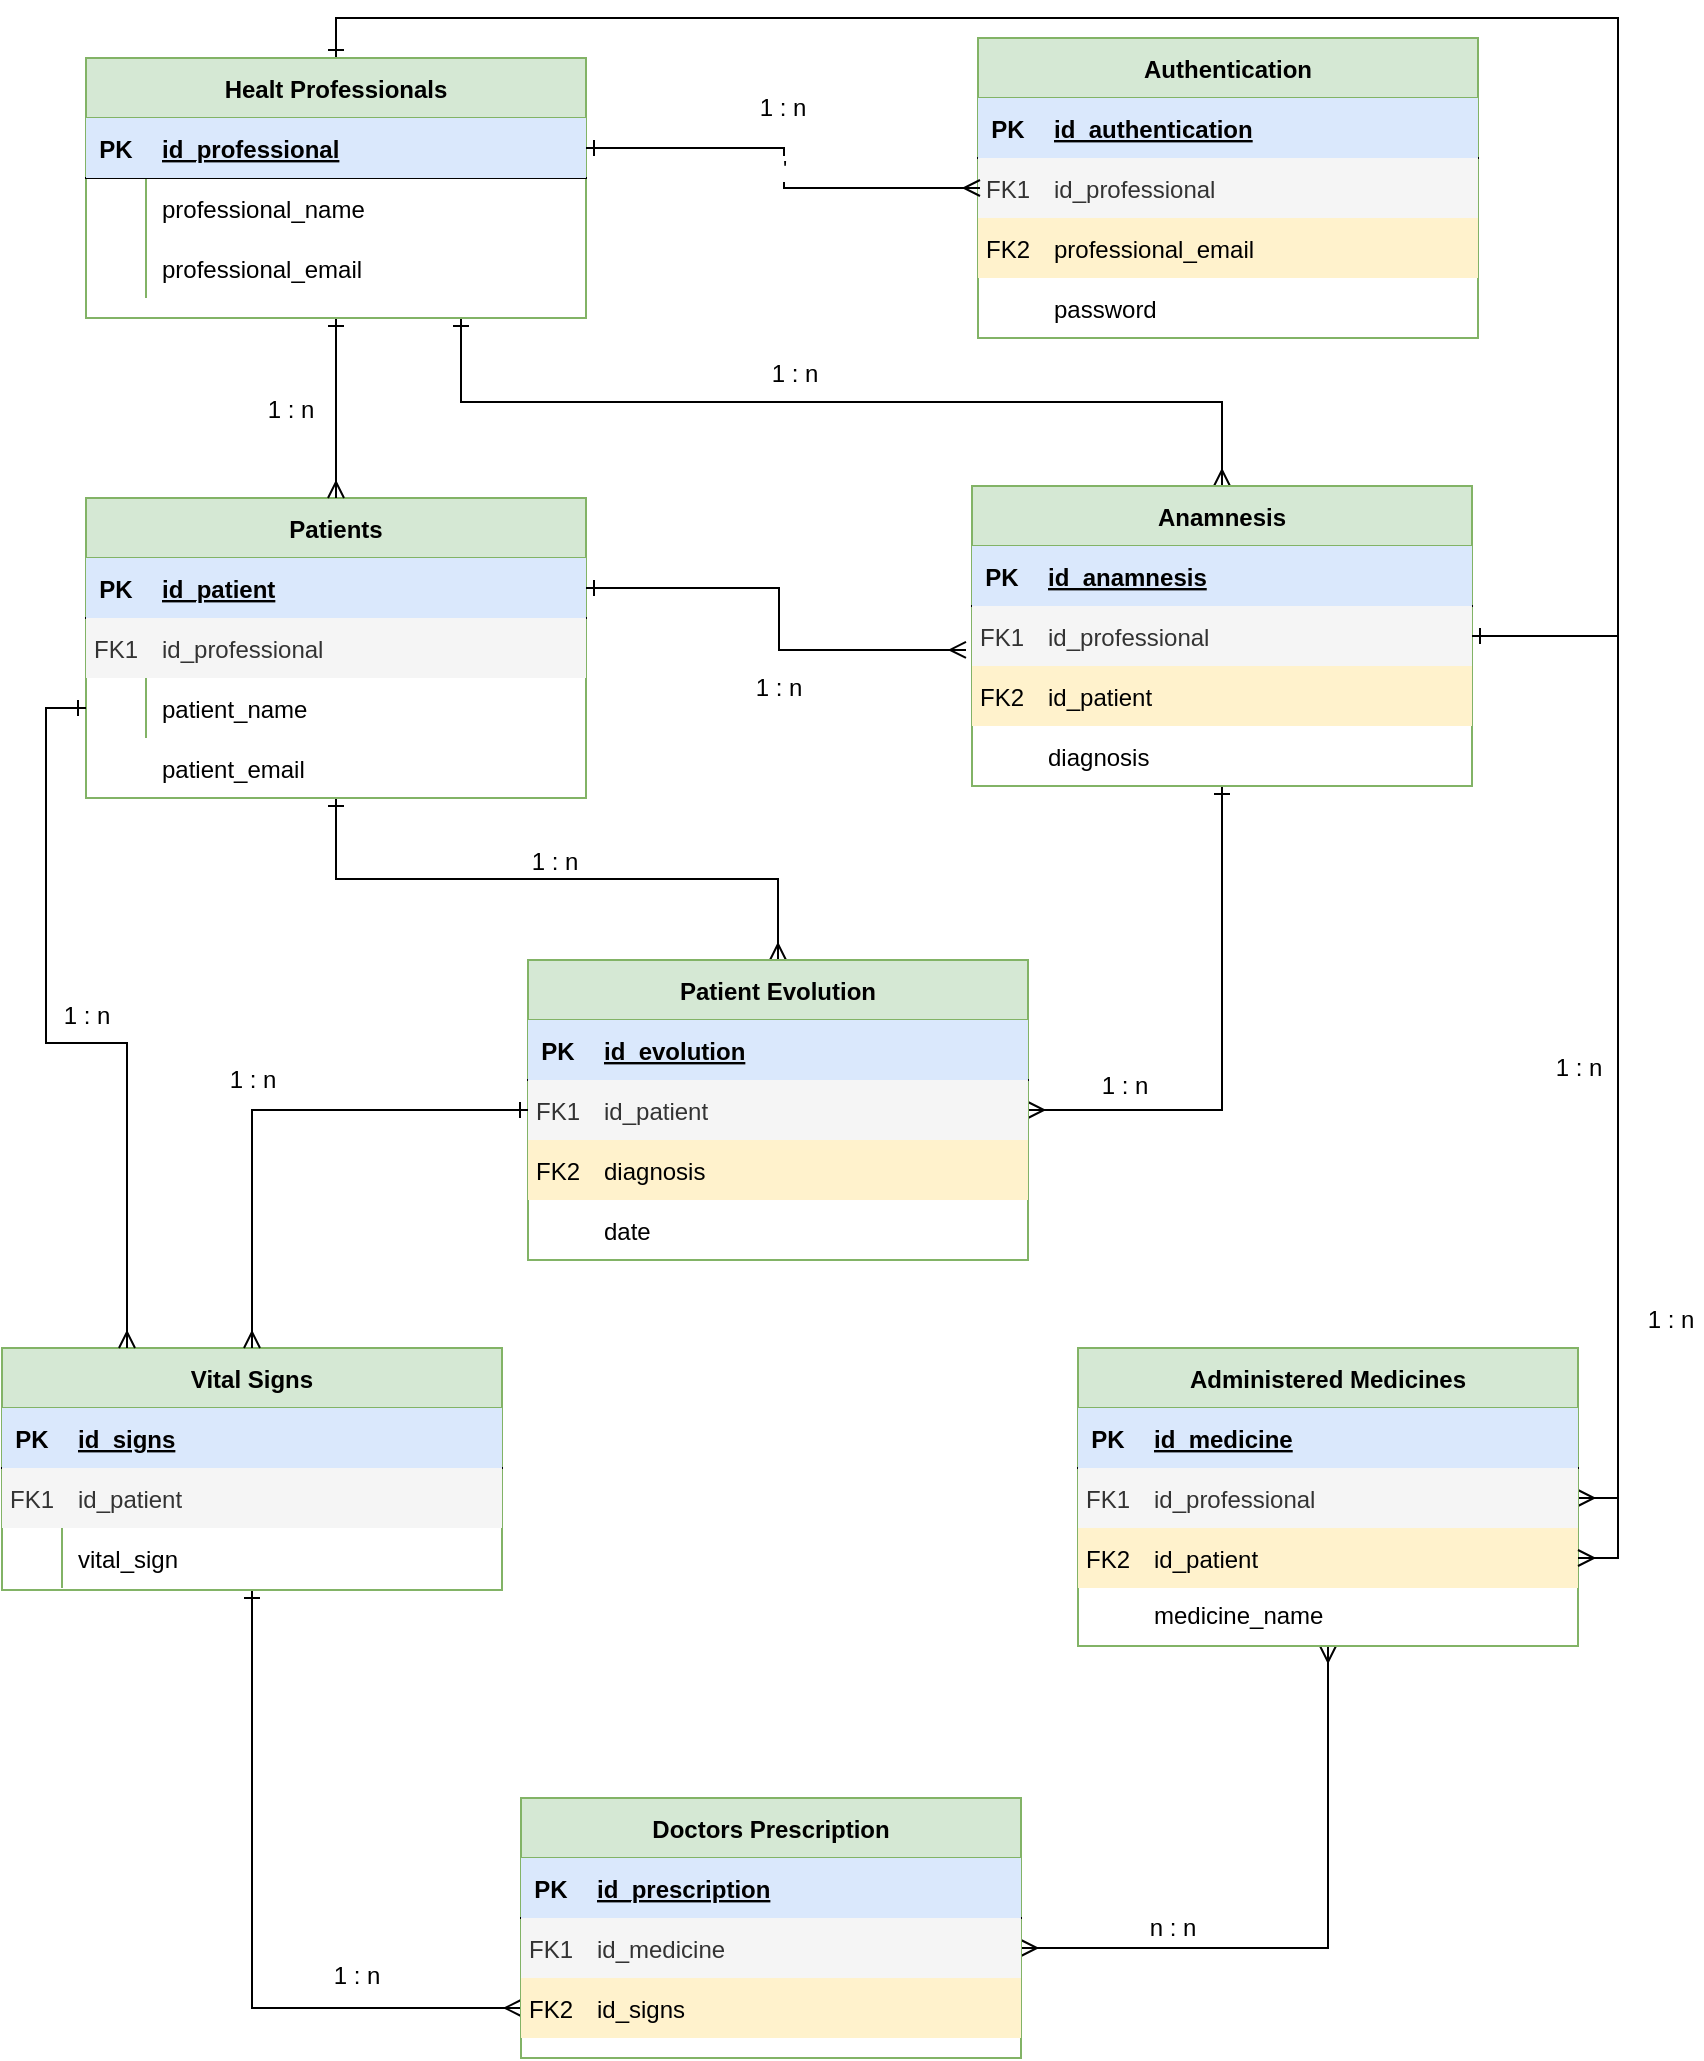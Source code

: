 <mxfile version="14.7.6" type="device"><diagram id="R2lEEEUBdFMjLlhIrx00" name="Page-1"><mxGraphModel dx="872" dy="457" grid="0" gridSize="10" guides="1" tooltips="1" connect="1" arrows="1" fold="1" page="1" pageScale="1" pageWidth="1700" pageHeight="1100" math="0" shadow="0" extFonts="Permanent Marker^https://fonts.googleapis.com/css?family=Permanent+Marker"><root><mxCell id="0"/><mxCell id="1" parent="0"/><mxCell id="E78Ck8Y9UJgd9hsz8yq5-24" style="edgeStyle=orthogonalEdgeStyle;rounded=0;orthogonalLoop=1;jettySize=auto;html=1;startArrow=ERone;startFill=0;endArrow=ERmany;endFill=0;" parent="1" source="C-vyLk0tnHw3VtMMgP7b-2" target="FQMhkjAlK0ivQc2ch7R_-152" edge="1"><mxGeometry relative="1" as="geometry"/></mxCell><mxCell id="C-vyLk0tnHw3VtMMgP7b-2" value="Patients" style="shape=table;startSize=30;container=1;collapsible=1;childLayout=tableLayout;fixedRows=1;rowLines=0;fontStyle=1;align=center;resizeLast=1;fillColor=#d5e8d4;strokeColor=#82b366;" parent="1" vertex="1"><mxGeometry x="77" y="252" width="250" height="150" as="geometry"/></mxCell><mxCell id="C-vyLk0tnHw3VtMMgP7b-3" value="" style="shape=partialRectangle;collapsible=0;dropTarget=0;pointerEvents=0;fillColor=none;points=[[0,0.5],[1,0.5]];portConstraint=eastwest;top=0;left=0;right=0;bottom=1;" parent="C-vyLk0tnHw3VtMMgP7b-2" vertex="1"><mxGeometry y="30" width="250" height="30" as="geometry"/></mxCell><mxCell id="C-vyLk0tnHw3VtMMgP7b-4" value="PK" style="shape=partialRectangle;overflow=hidden;connectable=0;fillColor=#dae8fc;top=0;left=0;bottom=0;right=0;fontStyle=1;strokeColor=#6c8ebf;" parent="C-vyLk0tnHw3VtMMgP7b-3" vertex="1"><mxGeometry width="30" height="30" as="geometry"/></mxCell><mxCell id="C-vyLk0tnHw3VtMMgP7b-5" value="id_patient" style="shape=partialRectangle;overflow=hidden;connectable=0;fillColor=#dae8fc;top=0;left=0;bottom=0;right=0;align=left;spacingLeft=6;fontStyle=5;strokeColor=#6c8ebf;" parent="C-vyLk0tnHw3VtMMgP7b-3" vertex="1"><mxGeometry x="30" width="220" height="30" as="geometry"/></mxCell><mxCell id="C-vyLk0tnHw3VtMMgP7b-6" value="" style="shape=partialRectangle;collapsible=0;dropTarget=0;pointerEvents=0;fillColor=none;points=[[0,0.5],[1,0.5]];portConstraint=eastwest;top=0;left=0;right=0;bottom=0;" parent="C-vyLk0tnHw3VtMMgP7b-2" vertex="1"><mxGeometry y="60" width="250" height="30" as="geometry"/></mxCell><mxCell id="C-vyLk0tnHw3VtMMgP7b-7" value="FK1" style="shape=partialRectangle;overflow=hidden;connectable=0;fillColor=#f5f5f5;top=0;left=0;bottom=0;right=0;strokeColor=#666666;fontColor=#333333;" parent="C-vyLk0tnHw3VtMMgP7b-6" vertex="1"><mxGeometry width="30" height="30" as="geometry"/></mxCell><mxCell id="C-vyLk0tnHw3VtMMgP7b-8" value="id_professional" style="shape=partialRectangle;overflow=hidden;connectable=0;fillColor=#f5f5f5;top=0;left=0;bottom=0;right=0;align=left;spacingLeft=6;strokeColor=#666666;fontColor=#333333;" parent="C-vyLk0tnHw3VtMMgP7b-6" vertex="1"><mxGeometry x="30" width="220" height="30" as="geometry"/></mxCell><mxCell id="C-vyLk0tnHw3VtMMgP7b-9" value="" style="shape=partialRectangle;collapsible=0;dropTarget=0;pointerEvents=0;fillColor=none;points=[[0,0.5],[1,0.5]];portConstraint=eastwest;top=0;left=0;right=0;bottom=0;" parent="C-vyLk0tnHw3VtMMgP7b-2" vertex="1"><mxGeometry y="90" width="250" height="30" as="geometry"/></mxCell><mxCell id="C-vyLk0tnHw3VtMMgP7b-10" value="" style="shape=partialRectangle;overflow=hidden;connectable=0;fillColor=none;top=0;left=0;bottom=0;right=0;" parent="C-vyLk0tnHw3VtMMgP7b-9" vertex="1"><mxGeometry width="30" height="30" as="geometry"/></mxCell><mxCell id="C-vyLk0tnHw3VtMMgP7b-11" value="patient_name" style="shape=partialRectangle;overflow=hidden;connectable=0;fillColor=none;top=0;left=0;bottom=0;right=0;align=left;spacingLeft=6;" parent="C-vyLk0tnHw3VtMMgP7b-9" vertex="1"><mxGeometry x="30" width="220" height="30" as="geometry"/></mxCell><mxCell id="E78Ck8Y9UJgd9hsz8yq5-17" style="edgeStyle=orthogonalEdgeStyle;rounded=0;orthogonalLoop=1;jettySize=auto;html=1;startArrow=ERone;startFill=0;endArrow=ERmany;endFill=0;" parent="1" source="FQMhkjAlK0ivQc2ch7R_-11" target="E78Ck8Y9UJgd9hsz8yq5-8" edge="1"><mxGeometry relative="1" as="geometry"/></mxCell><mxCell id="FQMhkjAlK0ivQc2ch7R_-11" value="Vital Signs" style="shape=table;startSize=30;container=1;collapsible=1;childLayout=tableLayout;fixedRows=1;rowLines=0;fontStyle=1;align=center;resizeLast=1;fillColor=#d5e8d4;strokeColor=#82b366;" parent="1" vertex="1"><mxGeometry x="35" y="677" width="250" height="121" as="geometry"/></mxCell><mxCell id="FQMhkjAlK0ivQc2ch7R_-12" value="" style="shape=partialRectangle;collapsible=0;dropTarget=0;pointerEvents=0;fillColor=none;points=[[0,0.5],[1,0.5]];portConstraint=eastwest;top=0;left=0;right=0;bottom=1;" parent="FQMhkjAlK0ivQc2ch7R_-11" vertex="1"><mxGeometry y="30" width="250" height="30" as="geometry"/></mxCell><mxCell id="FQMhkjAlK0ivQc2ch7R_-13" value="PK" style="shape=partialRectangle;overflow=hidden;connectable=0;fillColor=#dae8fc;top=0;left=0;bottom=0;right=0;fontStyle=1;strokeColor=#6c8ebf;" parent="FQMhkjAlK0ivQc2ch7R_-12" vertex="1"><mxGeometry width="30" height="30" as="geometry"/></mxCell><mxCell id="FQMhkjAlK0ivQc2ch7R_-14" value="id_signs" style="shape=partialRectangle;overflow=hidden;connectable=0;fillColor=#dae8fc;top=0;left=0;bottom=0;right=0;align=left;spacingLeft=6;fontStyle=5;strokeColor=#6c8ebf;" parent="FQMhkjAlK0ivQc2ch7R_-12" vertex="1"><mxGeometry x="30" width="220" height="30" as="geometry"/></mxCell><mxCell id="FQMhkjAlK0ivQc2ch7R_-15" value="" style="shape=partialRectangle;collapsible=0;dropTarget=0;pointerEvents=0;fillColor=none;points=[[0,0.5],[1,0.5]];portConstraint=eastwest;top=0;left=0;right=0;bottom=0;" parent="FQMhkjAlK0ivQc2ch7R_-11" vertex="1"><mxGeometry y="60" width="250" height="30" as="geometry"/></mxCell><mxCell id="FQMhkjAlK0ivQc2ch7R_-16" value="FK1" style="shape=partialRectangle;overflow=hidden;connectable=0;fillColor=#f5f5f5;top=0;left=0;bottom=0;right=0;strokeColor=#666666;fontColor=#333333;" parent="FQMhkjAlK0ivQc2ch7R_-15" vertex="1"><mxGeometry width="30" height="30" as="geometry"/></mxCell><mxCell id="FQMhkjAlK0ivQc2ch7R_-17" value="id_patient" style="shape=partialRectangle;overflow=hidden;connectable=0;fillColor=#f5f5f5;top=0;left=0;bottom=0;right=0;align=left;spacingLeft=6;strokeColor=#666666;fontColor=#333333;" parent="FQMhkjAlK0ivQc2ch7R_-15" vertex="1"><mxGeometry x="30" width="220" height="30" as="geometry"/></mxCell><mxCell id="FQMhkjAlK0ivQc2ch7R_-18" value="" style="shape=partialRectangle;collapsible=0;dropTarget=0;pointerEvents=0;fillColor=none;points=[[0,0.5],[1,0.5]];portConstraint=eastwest;top=0;left=0;right=0;bottom=0;" parent="FQMhkjAlK0ivQc2ch7R_-11" vertex="1"><mxGeometry y="90" width="250" height="30" as="geometry"/></mxCell><mxCell id="FQMhkjAlK0ivQc2ch7R_-19" value="" style="shape=partialRectangle;overflow=hidden;connectable=0;fillColor=none;top=0;left=0;bottom=0;right=0;" parent="FQMhkjAlK0ivQc2ch7R_-18" vertex="1"><mxGeometry width="30" height="30" as="geometry"/></mxCell><mxCell id="FQMhkjAlK0ivQc2ch7R_-20" value="vital_sign" style="shape=partialRectangle;overflow=hidden;connectable=0;fillColor=none;top=0;left=0;bottom=0;right=0;align=left;spacingLeft=6;" parent="FQMhkjAlK0ivQc2ch7R_-18" vertex="1"><mxGeometry x="30" width="220" height="30" as="geometry"/></mxCell><mxCell id="FQMhkjAlK0ivQc2ch7R_-167" style="edgeStyle=orthogonalEdgeStyle;rounded=0;orthogonalLoop=1;jettySize=auto;html=1;entryX=0.5;entryY=0;entryDx=0;entryDy=0;startArrow=ERone;startFill=0;endArrow=ERmany;endFill=0;" parent="1" source="FQMhkjAlK0ivQc2ch7R_-21" target="C-vyLk0tnHw3VtMMgP7b-2" edge="1"><mxGeometry relative="1" as="geometry"/></mxCell><mxCell id="E78Ck8Y9UJgd9hsz8yq5-21" style="edgeStyle=orthogonalEdgeStyle;rounded=0;orthogonalLoop=1;jettySize=auto;html=1;exitX=0.75;exitY=1;exitDx=0;exitDy=0;startArrow=ERone;startFill=0;endArrow=ERmany;endFill=0;" parent="1" source="FQMhkjAlK0ivQc2ch7R_-21" target="FQMhkjAlK0ivQc2ch7R_-141" edge="1"><mxGeometry relative="1" as="geometry"/></mxCell><mxCell id="E78Ck8Y9UJgd9hsz8yq5-30" style="edgeStyle=orthogonalEdgeStyle;rounded=0;orthogonalLoop=1;jettySize=auto;html=1;entryX=1;entryY=0.5;entryDx=0;entryDy=0;startArrow=ERone;startFill=0;endArrow=ERmany;endFill=0;" parent="1" source="FQMhkjAlK0ivQc2ch7R_-21" target="FQMhkjAlK0ivQc2ch7R_-45" edge="1"><mxGeometry relative="1" as="geometry"><Array as="points"><mxPoint x="202" y="12"/><mxPoint x="843" y="12"/><mxPoint x="843" y="752"/></Array></mxGeometry></mxCell><mxCell id="FQMhkjAlK0ivQc2ch7R_-21" value="Healt Professionals" style="shape=table;startSize=30;container=1;collapsible=1;childLayout=tableLayout;fixedRows=1;rowLines=0;fontStyle=1;align=center;resizeLast=1;fillColor=#d5e8d4;strokeColor=#82b366;" parent="1" vertex="1"><mxGeometry x="77" y="32" width="250" height="130" as="geometry"/></mxCell><mxCell id="FQMhkjAlK0ivQc2ch7R_-22" value="" style="shape=partialRectangle;collapsible=0;dropTarget=0;pointerEvents=0;fillColor=none;points=[[0,0.5],[1,0.5]];portConstraint=eastwest;top=0;left=0;right=0;bottom=1;" parent="FQMhkjAlK0ivQc2ch7R_-21" vertex="1"><mxGeometry y="30" width="250" height="30" as="geometry"/></mxCell><mxCell id="FQMhkjAlK0ivQc2ch7R_-23" value="PK" style="shape=partialRectangle;overflow=hidden;connectable=0;fillColor=#dae8fc;top=0;left=0;bottom=0;right=0;fontStyle=1;strokeColor=#6c8ebf;" parent="FQMhkjAlK0ivQc2ch7R_-22" vertex="1"><mxGeometry width="30" height="30" as="geometry"/></mxCell><mxCell id="FQMhkjAlK0ivQc2ch7R_-24" value="id_professional" style="shape=partialRectangle;overflow=hidden;connectable=0;fillColor=#dae8fc;top=0;left=0;bottom=0;right=0;align=left;spacingLeft=6;fontStyle=5;strokeColor=#6c8ebf;" parent="FQMhkjAlK0ivQc2ch7R_-22" vertex="1"><mxGeometry x="30" width="220" height="30" as="geometry"/></mxCell><mxCell id="FQMhkjAlK0ivQc2ch7R_-25" value="" style="shape=partialRectangle;collapsible=0;dropTarget=0;pointerEvents=0;fillColor=none;points=[[0,0.5],[1,0.5]];portConstraint=eastwest;top=0;left=0;right=0;bottom=0;" parent="FQMhkjAlK0ivQc2ch7R_-21" vertex="1"><mxGeometry y="60" width="250" height="30" as="geometry"/></mxCell><mxCell id="FQMhkjAlK0ivQc2ch7R_-26" value="" style="shape=partialRectangle;overflow=hidden;connectable=0;fillColor=none;top=0;left=0;bottom=0;right=0;" parent="FQMhkjAlK0ivQc2ch7R_-25" vertex="1"><mxGeometry width="30" height="30" as="geometry"/></mxCell><mxCell id="FQMhkjAlK0ivQc2ch7R_-27" value="professional_name" style="shape=partialRectangle;overflow=hidden;connectable=0;fillColor=none;top=0;left=0;bottom=0;right=0;align=left;spacingLeft=6;" parent="FQMhkjAlK0ivQc2ch7R_-25" vertex="1"><mxGeometry x="30" width="220" height="30" as="geometry"/></mxCell><mxCell id="FQMhkjAlK0ivQc2ch7R_-28" value="" style="shape=partialRectangle;collapsible=0;dropTarget=0;pointerEvents=0;fillColor=none;points=[[0,0.5],[1,0.5]];portConstraint=eastwest;top=0;left=0;right=0;bottom=0;" parent="FQMhkjAlK0ivQc2ch7R_-21" vertex="1"><mxGeometry y="90" width="250" height="30" as="geometry"/></mxCell><mxCell id="FQMhkjAlK0ivQc2ch7R_-29" value="" style="shape=partialRectangle;overflow=hidden;connectable=0;fillColor=none;top=0;left=0;bottom=0;right=0;" parent="FQMhkjAlK0ivQc2ch7R_-28" vertex="1"><mxGeometry width="30" height="30" as="geometry"/></mxCell><mxCell id="FQMhkjAlK0ivQc2ch7R_-30" value="professional_email" style="shape=partialRectangle;overflow=hidden;connectable=0;fillColor=none;top=0;left=0;bottom=0;right=0;align=left;spacingLeft=6;" parent="FQMhkjAlK0ivQc2ch7R_-28" vertex="1"><mxGeometry x="30" width="220" height="30" as="geometry"/></mxCell><mxCell id="E78Ck8Y9UJgd9hsz8yq5-15" style="edgeStyle=orthogonalEdgeStyle;rounded=0;orthogonalLoop=1;jettySize=auto;html=1;entryX=1;entryY=0.5;entryDx=0;entryDy=0;startArrow=ERmany;startFill=0;endArrow=ERmany;endFill=0;" parent="1" source="FQMhkjAlK0ivQc2ch7R_-41" target="E78Ck8Y9UJgd9hsz8yq5-5" edge="1"><mxGeometry relative="1" as="geometry"/></mxCell><mxCell id="FQMhkjAlK0ivQc2ch7R_-41" value="Administered Medicines" style="shape=table;startSize=30;container=1;collapsible=1;childLayout=tableLayout;fixedRows=1;rowLines=0;fontStyle=1;align=center;resizeLast=1;fillColor=#d5e8d4;strokeColor=#82b366;" parent="1" vertex="1"><mxGeometry x="573" y="677" width="250" height="149" as="geometry"/></mxCell><mxCell id="FQMhkjAlK0ivQc2ch7R_-42" value="" style="shape=partialRectangle;collapsible=0;dropTarget=0;pointerEvents=0;fillColor=none;points=[[0,0.5],[1,0.5]];portConstraint=eastwest;top=0;left=0;right=0;bottom=1;" parent="FQMhkjAlK0ivQc2ch7R_-41" vertex="1"><mxGeometry y="30" width="250" height="30" as="geometry"/></mxCell><mxCell id="FQMhkjAlK0ivQc2ch7R_-43" value="PK" style="shape=partialRectangle;overflow=hidden;connectable=0;fillColor=#dae8fc;top=0;left=0;bottom=0;right=0;fontStyle=1;strokeColor=#6c8ebf;" parent="FQMhkjAlK0ivQc2ch7R_-42" vertex="1"><mxGeometry width="30" height="30" as="geometry"/></mxCell><mxCell id="FQMhkjAlK0ivQc2ch7R_-44" value="id_medicine" style="shape=partialRectangle;overflow=hidden;connectable=0;fillColor=#dae8fc;top=0;left=0;bottom=0;right=0;align=left;spacingLeft=6;fontStyle=5;strokeColor=#6c8ebf;" parent="FQMhkjAlK0ivQc2ch7R_-42" vertex="1"><mxGeometry x="30" width="220" height="30" as="geometry"/></mxCell><mxCell id="FQMhkjAlK0ivQc2ch7R_-45" value="" style="shape=partialRectangle;collapsible=0;dropTarget=0;pointerEvents=0;fillColor=none;points=[[0,0.5],[1,0.5]];portConstraint=eastwest;top=0;left=0;right=0;bottom=0;" parent="FQMhkjAlK0ivQc2ch7R_-41" vertex="1"><mxGeometry y="60" width="250" height="30" as="geometry"/></mxCell><mxCell id="FQMhkjAlK0ivQc2ch7R_-46" value="FK1" style="shape=partialRectangle;overflow=hidden;connectable=0;fillColor=#f5f5f5;top=0;left=0;bottom=0;right=0;strokeColor=#666666;fontColor=#333333;" parent="FQMhkjAlK0ivQc2ch7R_-45" vertex="1"><mxGeometry width="30" height="30" as="geometry"/></mxCell><mxCell id="FQMhkjAlK0ivQc2ch7R_-47" value="id_professional" style="shape=partialRectangle;overflow=hidden;connectable=0;fillColor=#f5f5f5;top=0;left=0;bottom=0;right=0;align=left;spacingLeft=6;strokeColor=#666666;fontColor=#333333;" parent="FQMhkjAlK0ivQc2ch7R_-45" vertex="1"><mxGeometry x="30" width="220" height="30" as="geometry"/></mxCell><mxCell id="FQMhkjAlK0ivQc2ch7R_-48" value="" style="shape=partialRectangle;collapsible=0;dropTarget=0;pointerEvents=0;fillColor=none;points=[[0,0.5],[1,0.5]];portConstraint=eastwest;top=0;left=0;right=0;bottom=0;" parent="FQMhkjAlK0ivQc2ch7R_-41" vertex="1"><mxGeometry y="90" width="250" height="30" as="geometry"/></mxCell><mxCell id="FQMhkjAlK0ivQc2ch7R_-49" value="FK2" style="shape=partialRectangle;overflow=hidden;connectable=0;fillColor=#fff2cc;top=0;left=0;bottom=0;right=0;strokeColor=#d6b656;" parent="FQMhkjAlK0ivQc2ch7R_-48" vertex="1"><mxGeometry width="30" height="30" as="geometry"/></mxCell><mxCell id="FQMhkjAlK0ivQc2ch7R_-50" value="id_patient" style="shape=partialRectangle;overflow=hidden;connectable=0;fillColor=#fff2cc;top=0;left=0;bottom=0;right=0;align=left;spacingLeft=6;strokeColor=#d6b656;" parent="FQMhkjAlK0ivQc2ch7R_-48" vertex="1"><mxGeometry x="30" width="220" height="30" as="geometry"/></mxCell><mxCell id="FQMhkjAlK0ivQc2ch7R_-64" value="Authentication" style="shape=table;startSize=30;container=1;collapsible=1;childLayout=tableLayout;fixedRows=1;rowLines=0;fontStyle=1;align=center;resizeLast=1;fillColor=#d5e8d4;strokeColor=#82b366;" parent="1" vertex="1"><mxGeometry x="523" y="22" width="250" height="150" as="geometry"/></mxCell><mxCell id="FQMhkjAlK0ivQc2ch7R_-65" value="" style="shape=partialRectangle;collapsible=0;dropTarget=0;pointerEvents=0;fillColor=none;points=[[0,0.5],[1,0.5]];portConstraint=eastwest;top=0;left=0;right=0;bottom=1;" parent="FQMhkjAlK0ivQc2ch7R_-64" vertex="1"><mxGeometry y="30" width="250" height="30" as="geometry"/></mxCell><mxCell id="FQMhkjAlK0ivQc2ch7R_-66" value="PK" style="shape=partialRectangle;overflow=hidden;connectable=0;fillColor=#dae8fc;top=0;left=0;bottom=0;right=0;fontStyle=1;strokeColor=#6c8ebf;" parent="FQMhkjAlK0ivQc2ch7R_-65" vertex="1"><mxGeometry width="30" height="30" as="geometry"/></mxCell><mxCell id="FQMhkjAlK0ivQc2ch7R_-67" value="id_authentication" style="shape=partialRectangle;overflow=hidden;connectable=0;fillColor=#dae8fc;top=0;left=0;bottom=0;right=0;align=left;spacingLeft=6;fontStyle=5;strokeColor=#6c8ebf;" parent="FQMhkjAlK0ivQc2ch7R_-65" vertex="1"><mxGeometry x="30" width="220" height="30" as="geometry"/></mxCell><mxCell id="FQMhkjAlK0ivQc2ch7R_-68" value="" style="shape=partialRectangle;collapsible=0;dropTarget=0;pointerEvents=0;fillColor=none;points=[[0,0.5],[1,0.5]];portConstraint=eastwest;top=0;left=0;right=0;bottom=0;" parent="FQMhkjAlK0ivQc2ch7R_-64" vertex="1"><mxGeometry y="60" width="250" height="30" as="geometry"/></mxCell><mxCell id="FQMhkjAlK0ivQc2ch7R_-69" value="" style="shape=partialRectangle;overflow=hidden;connectable=0;fillColor=none;top=0;left=0;bottom=0;right=0;" parent="FQMhkjAlK0ivQc2ch7R_-68" vertex="1"><mxGeometry width="30" height="30" as="geometry"/></mxCell><mxCell id="FQMhkjAlK0ivQc2ch7R_-70" value="id_professional" style="shape=partialRectangle;overflow=hidden;connectable=0;fillColor=#f5f5f5;top=0;left=0;bottom=0;right=0;align=left;spacingLeft=6;strokeColor=#666666;fontColor=#333333;" parent="FQMhkjAlK0ivQc2ch7R_-68" vertex="1"><mxGeometry x="30" width="220" height="30" as="geometry"/></mxCell><mxCell id="FQMhkjAlK0ivQc2ch7R_-71" value="" style="shape=partialRectangle;collapsible=0;dropTarget=0;pointerEvents=0;fillColor=none;points=[[0,0.5],[1,0.5]];portConstraint=eastwest;top=0;left=0;right=0;bottom=0;" parent="FQMhkjAlK0ivQc2ch7R_-64" vertex="1"><mxGeometry y="90" width="250" height="30" as="geometry"/></mxCell><mxCell id="FQMhkjAlK0ivQc2ch7R_-72" value="FK2" style="shape=partialRectangle;overflow=hidden;connectable=0;fillColor=#fff2cc;top=0;left=0;bottom=0;right=0;strokeColor=#d6b656;" parent="FQMhkjAlK0ivQc2ch7R_-71" vertex="1"><mxGeometry width="30" height="30" as="geometry"/></mxCell><mxCell id="FQMhkjAlK0ivQc2ch7R_-73" value="professional_email" style="shape=partialRectangle;overflow=hidden;connectable=0;fillColor=#fff2cc;top=0;left=0;bottom=0;right=0;align=left;spacingLeft=6;strokeColor=#d6b656;" parent="FQMhkjAlK0ivQc2ch7R_-71" vertex="1"><mxGeometry x="30" width="220" height="30" as="geometry"/></mxCell><mxCell id="FQMhkjAlK0ivQc2ch7R_-75" value="password" style="shape=partialRectangle;overflow=hidden;connectable=0;fillColor=none;top=0;left=0;bottom=0;right=0;align=left;spacingLeft=6;" parent="1" vertex="1"><mxGeometry x="553" y="142" width="220" height="30" as="geometry"/></mxCell><mxCell id="FQMhkjAlK0ivQc2ch7R_-76" value="patient_email" style="shape=partialRectangle;overflow=hidden;connectable=0;fillColor=none;top=0;left=0;bottom=0;right=0;align=left;spacingLeft=6;" parent="1" vertex="1"><mxGeometry x="107" y="372" width="220" height="30" as="geometry"/></mxCell><mxCell id="FQMhkjAlK0ivQc2ch7R_-84" value="FK1" style="shape=partialRectangle;overflow=hidden;connectable=0;fillColor=#f5f5f5;top=0;left=0;bottom=0;right=0;strokeColor=#666666;fontColor=#333333;" parent="1" vertex="1"><mxGeometry x="523" y="82" width="30" height="30" as="geometry"/></mxCell><mxCell id="FQMhkjAlK0ivQc2ch7R_-85" value="medicine_name" style="shape=partialRectangle;overflow=hidden;connectable=0;fillColor=none;top=0;left=0;bottom=0;right=0;align=left;spacingLeft=6;" parent="1" vertex="1"><mxGeometry x="603" y="795" width="220" height="30" as="geometry"/></mxCell><mxCell id="FQMhkjAlK0ivQc2ch7R_-89" value="'" style="edgeStyle=orthogonalEdgeStyle;rounded=0;orthogonalLoop=1;jettySize=auto;html=1;endArrow=ERmany;endFill=0;startArrow=ERone;startFill=0;exitX=1;exitY=0.5;exitDx=0;exitDy=0;" parent="1" source="FQMhkjAlK0ivQc2ch7R_-22" edge="1"><mxGeometry relative="1" as="geometry"><mxPoint x="524" y="97" as="targetPoint"/><Array as="points"><mxPoint x="426" y="77"/><mxPoint x="426" y="97"/></Array></mxGeometry></mxCell><mxCell id="FQMhkjAlK0ivQc2ch7R_-90" value="1 : n" style="text;html=1;align=center;verticalAlign=middle;resizable=0;points=[];autosize=1;strokeColor=none;" parent="1" vertex="1"><mxGeometry x="405" y="47" width="40" height="20" as="geometry"/></mxCell><mxCell id="FQMhkjAlK0ivQc2ch7R_-172" style="edgeStyle=orthogonalEdgeStyle;rounded=0;orthogonalLoop=1;jettySize=auto;html=1;startArrow=ERone;startFill=0;endArrow=ERmany;endFill=0;" parent="1" source="FQMhkjAlK0ivQc2ch7R_-141" target="FQMhkjAlK0ivQc2ch7R_-156" edge="1"><mxGeometry relative="1" as="geometry"/></mxCell><mxCell id="FQMhkjAlK0ivQc2ch7R_-141" value="Anamnesis" style="shape=table;startSize=30;container=1;collapsible=1;childLayout=tableLayout;fixedRows=1;rowLines=0;fontStyle=1;align=center;resizeLast=1;fillColor=#d5e8d4;strokeColor=#82b366;" parent="1" vertex="1"><mxGeometry x="520" y="246" width="250" height="150" as="geometry"/></mxCell><mxCell id="FQMhkjAlK0ivQc2ch7R_-142" value="" style="shape=partialRectangle;collapsible=0;dropTarget=0;pointerEvents=0;fillColor=none;points=[[0,0.5],[1,0.5]];portConstraint=eastwest;top=0;left=0;right=0;bottom=1;" parent="FQMhkjAlK0ivQc2ch7R_-141" vertex="1"><mxGeometry y="30" width="250" height="30" as="geometry"/></mxCell><mxCell id="FQMhkjAlK0ivQc2ch7R_-143" value="PK" style="shape=partialRectangle;overflow=hidden;connectable=0;fillColor=#dae8fc;top=0;left=0;bottom=0;right=0;fontStyle=1;strokeColor=#6c8ebf;" parent="FQMhkjAlK0ivQc2ch7R_-142" vertex="1"><mxGeometry width="30" height="30" as="geometry"/></mxCell><mxCell id="FQMhkjAlK0ivQc2ch7R_-144" value="id_anamnesis" style="shape=partialRectangle;overflow=hidden;connectable=0;fillColor=#dae8fc;top=0;left=0;bottom=0;right=0;align=left;spacingLeft=6;fontStyle=5;strokeColor=#6c8ebf;" parent="FQMhkjAlK0ivQc2ch7R_-142" vertex="1"><mxGeometry x="30" width="220" height="30" as="geometry"/></mxCell><mxCell id="FQMhkjAlK0ivQc2ch7R_-145" value="" style="shape=partialRectangle;collapsible=0;dropTarget=0;pointerEvents=0;fillColor=none;points=[[0,0.5],[1,0.5]];portConstraint=eastwest;top=0;left=0;right=0;bottom=0;" parent="FQMhkjAlK0ivQc2ch7R_-141" vertex="1"><mxGeometry y="60" width="250" height="30" as="geometry"/></mxCell><mxCell id="FQMhkjAlK0ivQc2ch7R_-146" value="FK1" style="shape=partialRectangle;overflow=hidden;connectable=0;fillColor=#f5f5f5;top=0;left=0;bottom=0;right=0;strokeColor=#666666;fontColor=#333333;" parent="FQMhkjAlK0ivQc2ch7R_-145" vertex="1"><mxGeometry width="30" height="30" as="geometry"/></mxCell><mxCell id="FQMhkjAlK0ivQc2ch7R_-147" value="id_professional" style="shape=partialRectangle;overflow=hidden;connectable=0;fillColor=#f5f5f5;top=0;left=0;bottom=0;right=0;align=left;spacingLeft=6;strokeColor=#666666;fontColor=#333333;" parent="FQMhkjAlK0ivQc2ch7R_-145" vertex="1"><mxGeometry x="30" width="220" height="30" as="geometry"/></mxCell><mxCell id="FQMhkjAlK0ivQc2ch7R_-148" value="" style="shape=partialRectangle;collapsible=0;dropTarget=0;pointerEvents=0;fillColor=none;points=[[0,0.5],[1,0.5]];portConstraint=eastwest;top=0;left=0;right=0;bottom=0;" parent="FQMhkjAlK0ivQc2ch7R_-141" vertex="1"><mxGeometry y="90" width="250" height="30" as="geometry"/></mxCell><mxCell id="FQMhkjAlK0ivQc2ch7R_-149" value="FK2" style="shape=partialRectangle;overflow=hidden;connectable=0;fillColor=#fff2cc;top=0;left=0;bottom=0;right=0;strokeColor=#d6b656;" parent="FQMhkjAlK0ivQc2ch7R_-148" vertex="1"><mxGeometry width="30" height="30" as="geometry"/></mxCell><mxCell id="FQMhkjAlK0ivQc2ch7R_-150" value="id_patient" style="shape=partialRectangle;overflow=hidden;connectable=0;fillColor=#fff2cc;top=0;left=0;bottom=0;right=0;align=left;spacingLeft=6;strokeColor=#d6b656;" parent="FQMhkjAlK0ivQc2ch7R_-148" vertex="1"><mxGeometry x="30" width="220" height="30" as="geometry"/></mxCell><mxCell id="FQMhkjAlK0ivQc2ch7R_-151" value="diagnosis" style="shape=partialRectangle;overflow=hidden;connectable=0;fillColor=none;top=0;left=0;bottom=0;right=0;align=left;spacingLeft=6;" parent="1" vertex="1"><mxGeometry x="550" y="366" width="220" height="30" as="geometry"/></mxCell><mxCell id="FQMhkjAlK0ivQc2ch7R_-152" value="Patient Evolution" style="shape=table;startSize=30;container=1;collapsible=1;childLayout=tableLayout;fixedRows=1;rowLines=0;fontStyle=1;align=center;resizeLast=1;fillColor=#d5e8d4;strokeColor=#82b366;" parent="1" vertex="1"><mxGeometry x="298" y="483" width="250" height="150" as="geometry"/></mxCell><mxCell id="FQMhkjAlK0ivQc2ch7R_-153" value="" style="shape=partialRectangle;collapsible=0;dropTarget=0;pointerEvents=0;fillColor=none;points=[[0,0.5],[1,0.5]];portConstraint=eastwest;top=0;left=0;right=0;bottom=1;" parent="FQMhkjAlK0ivQc2ch7R_-152" vertex="1"><mxGeometry y="30" width="250" height="30" as="geometry"/></mxCell><mxCell id="FQMhkjAlK0ivQc2ch7R_-154" value="PK" style="shape=partialRectangle;overflow=hidden;connectable=0;fillColor=#dae8fc;top=0;left=0;bottom=0;right=0;fontStyle=1;strokeColor=#6c8ebf;" parent="FQMhkjAlK0ivQc2ch7R_-153" vertex="1"><mxGeometry width="30" height="30" as="geometry"/></mxCell><mxCell id="FQMhkjAlK0ivQc2ch7R_-155" value="id_evolution" style="shape=partialRectangle;overflow=hidden;connectable=0;fillColor=#dae8fc;top=0;left=0;bottom=0;right=0;align=left;spacingLeft=6;fontStyle=5;strokeColor=#6c8ebf;" parent="FQMhkjAlK0ivQc2ch7R_-153" vertex="1"><mxGeometry x="30" width="220" height="30" as="geometry"/></mxCell><mxCell id="FQMhkjAlK0ivQc2ch7R_-156" value="" style="shape=partialRectangle;collapsible=0;dropTarget=0;pointerEvents=0;fillColor=none;points=[[0,0.5],[1,0.5]];portConstraint=eastwest;top=0;left=0;right=0;bottom=0;" parent="FQMhkjAlK0ivQc2ch7R_-152" vertex="1"><mxGeometry y="60" width="250" height="30" as="geometry"/></mxCell><mxCell id="FQMhkjAlK0ivQc2ch7R_-157" value="FK1" style="shape=partialRectangle;overflow=hidden;connectable=0;fillColor=#f5f5f5;top=0;left=0;bottom=0;right=0;strokeColor=#666666;fontColor=#333333;" parent="FQMhkjAlK0ivQc2ch7R_-156" vertex="1"><mxGeometry width="30" height="30" as="geometry"/></mxCell><mxCell id="FQMhkjAlK0ivQc2ch7R_-158" value="id_patient" style="shape=partialRectangle;overflow=hidden;connectable=0;fillColor=#f5f5f5;top=0;left=0;bottom=0;right=0;align=left;spacingLeft=6;strokeColor=#666666;fontColor=#333333;" parent="FQMhkjAlK0ivQc2ch7R_-156" vertex="1"><mxGeometry x="30" width="220" height="30" as="geometry"/></mxCell><mxCell id="FQMhkjAlK0ivQc2ch7R_-159" value="" style="shape=partialRectangle;collapsible=0;dropTarget=0;pointerEvents=0;fillColor=none;points=[[0,0.5],[1,0.5]];portConstraint=eastwest;top=0;left=0;right=0;bottom=0;" parent="FQMhkjAlK0ivQc2ch7R_-152" vertex="1"><mxGeometry y="90" width="250" height="30" as="geometry"/></mxCell><mxCell id="FQMhkjAlK0ivQc2ch7R_-160" value="FK2" style="shape=partialRectangle;overflow=hidden;connectable=0;fillColor=#fff2cc;top=0;left=0;bottom=0;right=0;strokeColor=#d6b656;" parent="FQMhkjAlK0ivQc2ch7R_-159" vertex="1"><mxGeometry width="30" height="30" as="geometry"/></mxCell><mxCell id="FQMhkjAlK0ivQc2ch7R_-161" value="diagnosis" style="shape=partialRectangle;overflow=hidden;connectable=0;fillColor=#fff2cc;top=0;left=0;bottom=0;right=0;align=left;spacingLeft=6;strokeColor=#d6b656;" parent="FQMhkjAlK0ivQc2ch7R_-159" vertex="1"><mxGeometry x="30" width="220" height="30" as="geometry"/></mxCell><mxCell id="FQMhkjAlK0ivQc2ch7R_-162" value="" style="shape=partialRectangle;collapsible=0;dropTarget=0;pointerEvents=0;fillColor=none;points=[[0,0.5],[1,0.5]];portConstraint=eastwest;top=0;left=0;right=0;bottom=0;" parent="1" vertex="1"><mxGeometry x="298" y="603" width="250" height="30" as="geometry"/></mxCell><mxCell id="FQMhkjAlK0ivQc2ch7R_-163" value="" style="shape=partialRectangle;overflow=hidden;connectable=0;fillColor=none;top=0;left=0;bottom=0;right=0;" parent="FQMhkjAlK0ivQc2ch7R_-162" vertex="1"><mxGeometry width="30" height="30" as="geometry"/></mxCell><mxCell id="FQMhkjAlK0ivQc2ch7R_-164" value="date" style="shape=partialRectangle;overflow=hidden;connectable=0;fillColor=none;top=0;left=0;bottom=0;right=0;align=left;spacingLeft=6;" parent="FQMhkjAlK0ivQc2ch7R_-162" vertex="1"><mxGeometry x="30" width="220" height="30" as="geometry"/></mxCell><mxCell id="FQMhkjAlK0ivQc2ch7R_-168" value="1 : n" style="text;html=1;align=center;verticalAlign=middle;resizable=0;points=[];autosize=1;strokeColor=none;" parent="1" vertex="1"><mxGeometry x="162" y="199" width="33" height="18" as="geometry"/></mxCell><mxCell id="FQMhkjAlK0ivQc2ch7R_-170" style="edgeStyle=orthogonalEdgeStyle;rounded=0;orthogonalLoop=1;jettySize=auto;html=1;entryX=-0.012;entryY=0.733;entryDx=0;entryDy=0;entryPerimeter=0;startArrow=ERone;startFill=0;endArrow=ERmany;endFill=0;exitX=1;exitY=0.5;exitDx=0;exitDy=0;" parent="1" source="C-vyLk0tnHw3VtMMgP7b-3" target="FQMhkjAlK0ivQc2ch7R_-145" edge="1"><mxGeometry relative="1" as="geometry"/></mxCell><mxCell id="FQMhkjAlK0ivQc2ch7R_-171" value="1 : n" style="text;html=1;align=center;verticalAlign=middle;resizable=0;points=[];autosize=1;strokeColor=none;" parent="1" vertex="1"><mxGeometry x="406.5" y="338" width="33" height="18" as="geometry"/></mxCell><mxCell id="FQMhkjAlK0ivQc2ch7R_-173" value="1 : n" style="text;html=1;align=center;verticalAlign=middle;resizable=0;points=[];autosize=1;strokeColor=none;" parent="1" vertex="1"><mxGeometry x="579" y="537" width="33" height="18" as="geometry"/></mxCell><mxCell id="FQMhkjAlK0ivQc2ch7R_-175" style="edgeStyle=orthogonalEdgeStyle;rounded=0;orthogonalLoop=1;jettySize=auto;html=1;entryX=0.5;entryY=0;entryDx=0;entryDy=0;startArrow=ERone;startFill=0;endArrow=ERmany;endFill=0;" parent="1" source="FQMhkjAlK0ivQc2ch7R_-156" target="FQMhkjAlK0ivQc2ch7R_-11" edge="1"><mxGeometry relative="1" as="geometry"/></mxCell><mxCell id="FQMhkjAlK0ivQc2ch7R_-178" value="1 : n" style="text;html=1;align=center;verticalAlign=middle;resizable=0;points=[];autosize=1;strokeColor=none;" parent="1" vertex="1"><mxGeometry x="143.5" y="534" width="33" height="18" as="geometry"/></mxCell><mxCell id="FQMhkjAlK0ivQc2ch7R_-180" style="edgeStyle=orthogonalEdgeStyle;rounded=0;orthogonalLoop=1;jettySize=auto;html=1;entryX=1;entryY=0.5;entryDx=0;entryDy=0;startArrow=ERone;startFill=0;endArrow=ERmany;endFill=0;" parent="1" source="FQMhkjAlK0ivQc2ch7R_-145" target="FQMhkjAlK0ivQc2ch7R_-48" edge="1"><mxGeometry relative="1" as="geometry"/></mxCell><mxCell id="FQMhkjAlK0ivQc2ch7R_-181" value="1 : n" style="text;html=1;align=center;verticalAlign=middle;resizable=0;points=[];autosize=1;strokeColor=none;" parent="1" vertex="1"><mxGeometry x="806" y="528" width="33" height="18" as="geometry"/></mxCell><mxCell id="E78Ck8Y9UJgd9hsz8yq5-1" value="Doctors Prescription" style="shape=table;startSize=30;container=1;collapsible=1;childLayout=tableLayout;fixedRows=1;rowLines=0;fontStyle=1;align=center;resizeLast=1;fillColor=#d5e8d4;strokeColor=#82b366;" parent="1" vertex="1"><mxGeometry x="294.5" y="902" width="250" height="130" as="geometry"/></mxCell><mxCell id="E78Ck8Y9UJgd9hsz8yq5-2" value="" style="shape=partialRectangle;collapsible=0;dropTarget=0;pointerEvents=0;fillColor=none;points=[[0,0.5],[1,0.5]];portConstraint=eastwest;top=0;left=0;right=0;bottom=1;" parent="E78Ck8Y9UJgd9hsz8yq5-1" vertex="1"><mxGeometry y="30" width="250" height="30" as="geometry"/></mxCell><mxCell id="E78Ck8Y9UJgd9hsz8yq5-3" value="PK" style="shape=partialRectangle;overflow=hidden;connectable=0;fillColor=#dae8fc;top=0;left=0;bottom=0;right=0;fontStyle=1;strokeColor=#6c8ebf;" parent="E78Ck8Y9UJgd9hsz8yq5-2" vertex="1"><mxGeometry width="30" height="30" as="geometry"/></mxCell><mxCell id="E78Ck8Y9UJgd9hsz8yq5-4" value="id_prescription" style="shape=partialRectangle;overflow=hidden;connectable=0;fillColor=#dae8fc;top=0;left=0;bottom=0;right=0;align=left;spacingLeft=6;fontStyle=5;strokeColor=#6c8ebf;" parent="E78Ck8Y9UJgd9hsz8yq5-2" vertex="1"><mxGeometry x="30" width="220" height="30" as="geometry"/></mxCell><mxCell id="E78Ck8Y9UJgd9hsz8yq5-5" value="" style="shape=partialRectangle;collapsible=0;dropTarget=0;pointerEvents=0;fillColor=none;points=[[0,0.5],[1,0.5]];portConstraint=eastwest;top=0;left=0;right=0;bottom=0;" parent="E78Ck8Y9UJgd9hsz8yq5-1" vertex="1"><mxGeometry y="60" width="250" height="30" as="geometry"/></mxCell><mxCell id="E78Ck8Y9UJgd9hsz8yq5-6" value="FK1" style="shape=partialRectangle;overflow=hidden;connectable=0;fillColor=#f5f5f5;top=0;left=0;bottom=0;right=0;strokeColor=#666666;fontColor=#333333;" parent="E78Ck8Y9UJgd9hsz8yq5-5" vertex="1"><mxGeometry width="30" height="30" as="geometry"/></mxCell><mxCell id="E78Ck8Y9UJgd9hsz8yq5-7" value="id_medicine" style="shape=partialRectangle;overflow=hidden;connectable=0;fillColor=#f5f5f5;top=0;left=0;bottom=0;right=0;align=left;spacingLeft=6;strokeColor=#666666;fontColor=#333333;" parent="E78Ck8Y9UJgd9hsz8yq5-5" vertex="1"><mxGeometry x="30" width="220" height="30" as="geometry"/></mxCell><mxCell id="E78Ck8Y9UJgd9hsz8yq5-8" value="" style="shape=partialRectangle;collapsible=0;dropTarget=0;pointerEvents=0;fillColor=none;points=[[0,0.5],[1,0.5]];portConstraint=eastwest;top=0;left=0;right=0;bottom=0;" parent="E78Ck8Y9UJgd9hsz8yq5-1" vertex="1"><mxGeometry y="90" width="250" height="30" as="geometry"/></mxCell><mxCell id="E78Ck8Y9UJgd9hsz8yq5-9" value="FK2" style="shape=partialRectangle;overflow=hidden;connectable=0;fillColor=#fff2cc;top=0;left=0;bottom=0;right=0;strokeColor=#d6b656;" parent="E78Ck8Y9UJgd9hsz8yq5-8" vertex="1"><mxGeometry width="30" height="30" as="geometry"/></mxCell><mxCell id="E78Ck8Y9UJgd9hsz8yq5-10" value="id_signs" style="shape=partialRectangle;overflow=hidden;connectable=0;fillColor=#fff2cc;top=0;left=0;bottom=0;right=0;align=left;spacingLeft=6;strokeColor=#d6b656;" parent="E78Ck8Y9UJgd9hsz8yq5-8" vertex="1"><mxGeometry x="30" width="220" height="30" as="geometry"/></mxCell><mxCell id="E78Ck8Y9UJgd9hsz8yq5-16" value="n : n" style="text;html=1;align=center;verticalAlign=middle;resizable=0;points=[];autosize=1;strokeColor=none;" parent="1" vertex="1"><mxGeometry x="603" y="958" width="33" height="18" as="geometry"/></mxCell><mxCell id="E78Ck8Y9UJgd9hsz8yq5-18" value="1 : n" style="text;html=1;align=center;verticalAlign=middle;resizable=0;points=[];autosize=1;strokeColor=none;" parent="1" vertex="1"><mxGeometry x="195" y="982" width="33" height="18" as="geometry"/></mxCell><mxCell id="E78Ck8Y9UJgd9hsz8yq5-22" value="1 : n" style="text;html=1;align=center;verticalAlign=middle;resizable=0;points=[];autosize=1;strokeColor=none;" parent="1" vertex="1"><mxGeometry x="411" y="180" width="40" height="20" as="geometry"/></mxCell><mxCell id="E78Ck8Y9UJgd9hsz8yq5-25" style="edgeStyle=orthogonalEdgeStyle;rounded=0;orthogonalLoop=1;jettySize=auto;html=1;entryX=0.25;entryY=0;entryDx=0;entryDy=0;startArrow=ERone;startFill=0;endArrow=ERmany;endFill=0;" parent="1" source="C-vyLk0tnHw3VtMMgP7b-9" target="FQMhkjAlK0ivQc2ch7R_-11" edge="1"><mxGeometry relative="1" as="geometry"/></mxCell><mxCell id="E78Ck8Y9UJgd9hsz8yq5-26" value="1 : n" style="text;html=1;align=center;verticalAlign=middle;resizable=0;points=[];autosize=1;strokeColor=none;" parent="1" vertex="1"><mxGeometry x="60" y="502" width="33" height="18" as="geometry"/></mxCell><mxCell id="E78Ck8Y9UJgd9hsz8yq5-27" value="1 : n" style="text;html=1;align=center;verticalAlign=middle;resizable=0;points=[];autosize=1;strokeColor=none;" parent="1" vertex="1"><mxGeometry x="294.5" y="425" width="33" height="18" as="geometry"/></mxCell><mxCell id="E78Ck8Y9UJgd9hsz8yq5-31" value="1 : n" style="text;html=1;align=center;verticalAlign=middle;resizable=0;points=[];autosize=1;strokeColor=none;" parent="1" vertex="1"><mxGeometry x="852" y="654" width="33" height="18" as="geometry"/></mxCell></root></mxGraphModel></diagram></mxfile>